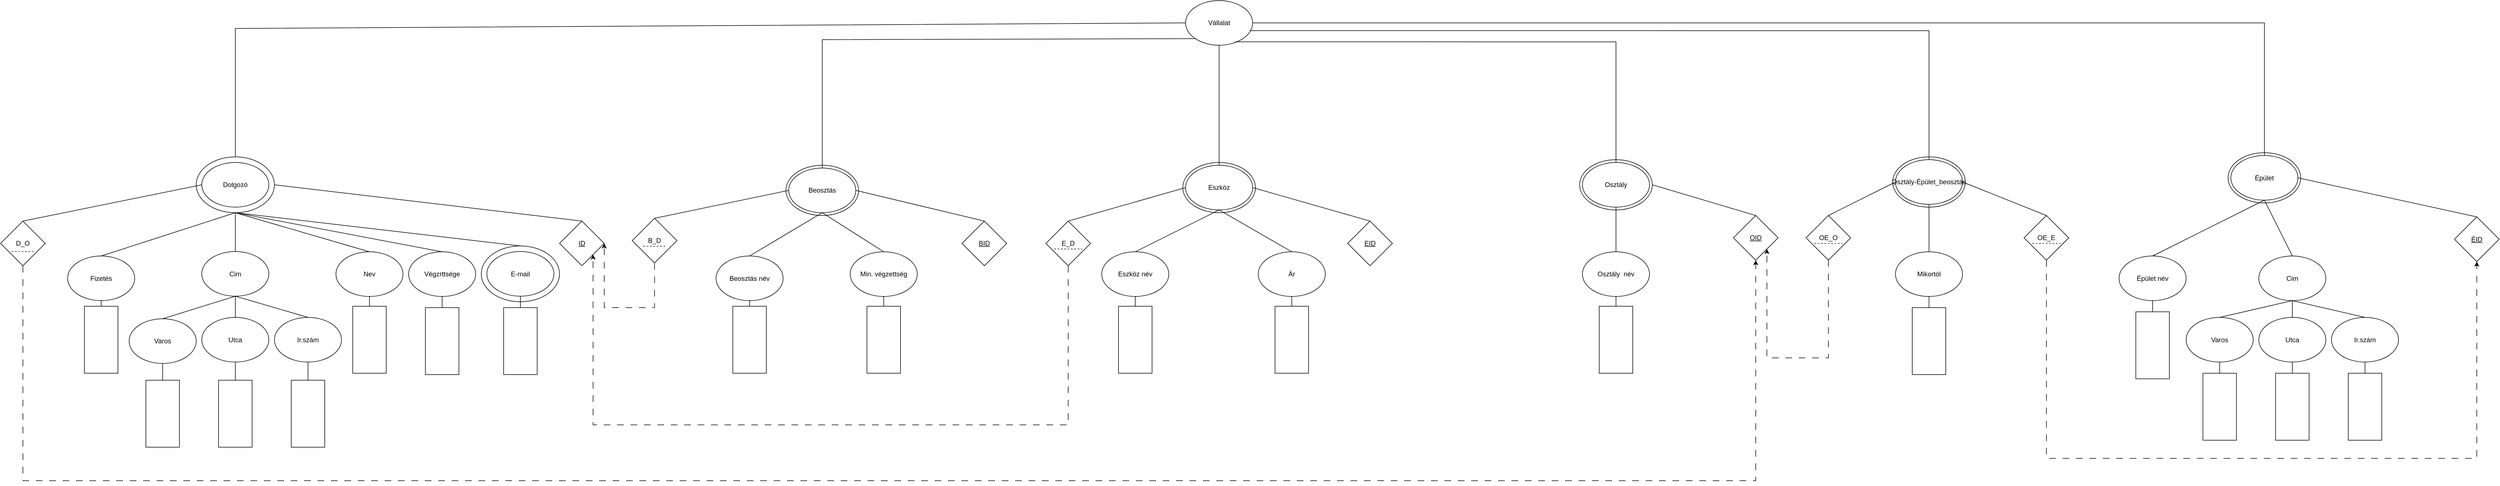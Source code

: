 <mxfile version="25.0.0">
  <diagram name="Page-1" id="rZMg1RqY-el2kPEWTZ1Y">
    <mxGraphModel dx="1434" dy="782" grid="1" gridSize="10" guides="1" tooltips="1" connect="1" arrows="1" fold="1" page="1" pageScale="1" pageWidth="5000" pageHeight="1000" math="0" shadow="0">
      <root>
        <mxCell id="0" />
        <mxCell id="1" parent="0" />
        <mxCell id="dyjdVbBT4GpgV-NxgJIO-139" value="" style="ellipse;whiteSpace=wrap;html=1;" parent="1" vertex="1">
          <mxGeometry x="4225" y="272.5" width="130" height="90" as="geometry" />
        </mxCell>
        <mxCell id="dyjdVbBT4GpgV-NxgJIO-138" value="" style="ellipse;whiteSpace=wrap;html=1;" parent="1" vertex="1">
          <mxGeometry x="3625" y="280" width="130" height="90" as="geometry" />
        </mxCell>
        <mxCell id="dyjdVbBT4GpgV-NxgJIO-107" value="" style="ellipse;whiteSpace=wrap;html=1;" parent="1" vertex="1">
          <mxGeometry x="3065" y="285" width="130" height="90" as="geometry" />
        </mxCell>
        <mxCell id="dyjdVbBT4GpgV-NxgJIO-106" value="" style="ellipse;whiteSpace=wrap;html=1;" parent="1" vertex="1">
          <mxGeometry x="2355" y="290" width="130" height="90" as="geometry" />
        </mxCell>
        <mxCell id="dyjdVbBT4GpgV-NxgJIO-105" value="" style="ellipse;whiteSpace=wrap;html=1;" parent="1" vertex="1">
          <mxGeometry x="1645" y="295" width="130" height="90" as="geometry" />
        </mxCell>
        <mxCell id="dyjdVbBT4GpgV-NxgJIO-14" value="" style="ellipse;whiteSpace=wrap;html=1;" parent="1" vertex="1">
          <mxGeometry x="590" y="280" width="140" height="100" as="geometry" />
        </mxCell>
        <mxCell id="dyjdVbBT4GpgV-NxgJIO-1" value="Dolgozó" style="ellipse;whiteSpace=wrap;html=1;" parent="1" vertex="1">
          <mxGeometry x="600" y="290" width="120" height="80" as="geometry" />
        </mxCell>
        <mxCell id="dyjdVbBT4GpgV-NxgJIO-2" value="Fizetés" style="ellipse;whiteSpace=wrap;html=1;" parent="1" vertex="1">
          <mxGeometry x="360" y="457.5" width="120" height="80" as="geometry" />
        </mxCell>
        <mxCell id="dyjdVbBT4GpgV-NxgJIO-3" value="Cim" style="ellipse;whiteSpace=wrap;html=1;" parent="1" vertex="1">
          <mxGeometry x="600" y="449.5" width="120" height="80" as="geometry" />
        </mxCell>
        <mxCell id="dyjdVbBT4GpgV-NxgJIO-4" value="Varos" style="ellipse;whiteSpace=wrap;html=1;" parent="1" vertex="1">
          <mxGeometry x="470" y="570" width="120" height="80" as="geometry" />
        </mxCell>
        <mxCell id="dyjdVbBT4GpgV-NxgJIO-5" value="Utca" style="ellipse;whiteSpace=wrap;html=1;" parent="1" vertex="1">
          <mxGeometry x="600" y="567.5" width="120" height="80" as="geometry" />
        </mxCell>
        <mxCell id="dyjdVbBT4GpgV-NxgJIO-6" value="Ir.szám" style="ellipse;whiteSpace=wrap;html=1;" parent="1" vertex="1">
          <mxGeometry x="730" y="567.5" width="120" height="80" as="geometry" />
        </mxCell>
        <mxCell id="dyjdVbBT4GpgV-NxgJIO-7" value="Nev" style="ellipse;whiteSpace=wrap;html=1;" parent="1" vertex="1">
          <mxGeometry x="840" y="450" width="120" height="80" as="geometry" />
        </mxCell>
        <mxCell id="dyjdVbBT4GpgV-NxgJIO-8" value="&lt;u&gt;ID&lt;/u&gt;" style="rhombus;whiteSpace=wrap;html=1;" parent="1" vertex="1">
          <mxGeometry x="1240" y="395" width="80" height="80" as="geometry" />
        </mxCell>
        <mxCell id="dyjdVbBT4GpgV-NxgJIO-9" value="Vállalat" style="ellipse;whiteSpace=wrap;html=1;" parent="1" vertex="1">
          <mxGeometry x="2360" width="120" height="80" as="geometry" />
        </mxCell>
        <mxCell id="dyjdVbBT4GpgV-NxgJIO-10" value="" style="endArrow=none;html=1;rounded=0;entryX=0;entryY=0.5;entryDx=0;entryDy=0;exitX=0.5;exitY=0;exitDx=0;exitDy=0;" parent="1" source="dyjdVbBT4GpgV-NxgJIO-14" target="dyjdVbBT4GpgV-NxgJIO-9" edge="1">
          <mxGeometry width="50" height="50" relative="1" as="geometry">
            <mxPoint x="870" y="370" as="sourcePoint" />
            <mxPoint x="920" y="320" as="targetPoint" />
            <Array as="points">
              <mxPoint x="660" y="50" />
            </Array>
          </mxGeometry>
        </mxCell>
        <mxCell id="dyjdVbBT4GpgV-NxgJIO-11" value="" style="endArrow=none;html=1;rounded=0;exitX=0.5;exitY=0;exitDx=0;exitDy=0;entryX=1;entryY=0.5;entryDx=0;entryDy=0;" parent="1" source="dyjdVbBT4GpgV-NxgJIO-8" target="dyjdVbBT4GpgV-NxgJIO-14" edge="1">
          <mxGeometry width="50" height="50" relative="1" as="geometry">
            <mxPoint x="880" y="370" as="sourcePoint" />
            <mxPoint x="660" y="380" as="targetPoint" />
          </mxGeometry>
        </mxCell>
        <mxCell id="dyjdVbBT4GpgV-NxgJIO-12" value="" style="endArrow=none;html=1;rounded=0;exitX=0.5;exitY=0;exitDx=0;exitDy=0;entryX=0.5;entryY=1;entryDx=0;entryDy=0;" parent="1" source="dyjdVbBT4GpgV-NxgJIO-7" target="dyjdVbBT4GpgV-NxgJIO-14" edge="1">
          <mxGeometry width="50" height="50" relative="1" as="geometry">
            <mxPoint x="880" y="370" as="sourcePoint" />
            <mxPoint x="670" y="390" as="targetPoint" />
          </mxGeometry>
        </mxCell>
        <mxCell id="dyjdVbBT4GpgV-NxgJIO-15" value="" style="endArrow=none;html=1;rounded=0;exitX=0.5;exitY=0;exitDx=0;exitDy=0;entryX=0.5;entryY=1;entryDx=0;entryDy=0;" parent="1" source="dyjdVbBT4GpgV-NxgJIO-3" target="dyjdVbBT4GpgV-NxgJIO-14" edge="1">
          <mxGeometry width="50" height="50" relative="1" as="geometry">
            <mxPoint x="880" y="370" as="sourcePoint" />
            <mxPoint x="930" y="320" as="targetPoint" />
          </mxGeometry>
        </mxCell>
        <mxCell id="dyjdVbBT4GpgV-NxgJIO-16" value="" style="endArrow=none;html=1;rounded=0;exitX=0.5;exitY=0;exitDx=0;exitDy=0;" parent="1" source="dyjdVbBT4GpgV-NxgJIO-2" edge="1">
          <mxGeometry width="50" height="50" relative="1" as="geometry">
            <mxPoint x="880" y="370" as="sourcePoint" />
            <mxPoint x="660" y="380" as="targetPoint" />
          </mxGeometry>
        </mxCell>
        <mxCell id="dyjdVbBT4GpgV-NxgJIO-17" value="" style="endArrow=none;html=1;rounded=0;exitX=0.5;exitY=0;exitDx=0;exitDy=0;entryX=0.5;entryY=1;entryDx=0;entryDy=0;" parent="1" source="dyjdVbBT4GpgV-NxgJIO-5" target="dyjdVbBT4GpgV-NxgJIO-3" edge="1">
          <mxGeometry width="50" height="50" relative="1" as="geometry">
            <mxPoint x="880" y="370" as="sourcePoint" />
            <mxPoint x="930" y="320" as="targetPoint" />
          </mxGeometry>
        </mxCell>
        <mxCell id="dyjdVbBT4GpgV-NxgJIO-18" value="" style="endArrow=none;html=1;rounded=0;exitX=0.5;exitY=0;exitDx=0;exitDy=0;entryX=0.5;entryY=1;entryDx=0;entryDy=0;" parent="1" source="dyjdVbBT4GpgV-NxgJIO-6" target="dyjdVbBT4GpgV-NxgJIO-3" edge="1">
          <mxGeometry width="50" height="50" relative="1" as="geometry">
            <mxPoint x="880" y="370" as="sourcePoint" />
            <mxPoint x="660" y="550" as="targetPoint" />
          </mxGeometry>
        </mxCell>
        <mxCell id="dyjdVbBT4GpgV-NxgJIO-19" value="" style="endArrow=none;html=1;rounded=0;exitX=0.5;exitY=0;exitDx=0;exitDy=0;entryX=0.5;entryY=1;entryDx=0;entryDy=0;" parent="1" source="dyjdVbBT4GpgV-NxgJIO-4" target="dyjdVbBT4GpgV-NxgJIO-3" edge="1">
          <mxGeometry width="50" height="50" relative="1" as="geometry">
            <mxPoint x="880" y="370" as="sourcePoint" />
            <mxPoint x="930" y="320" as="targetPoint" />
          </mxGeometry>
        </mxCell>
        <mxCell id="dyjdVbBT4GpgV-NxgJIO-26" value="" style="rounded=0;whiteSpace=wrap;html=1;rotation=90;" parent="1" vertex="1">
          <mxGeometry x="840" y="577.5" width="120" height="60" as="geometry" />
        </mxCell>
        <mxCell id="dyjdVbBT4GpgV-NxgJIO-27" value="" style="rounded=0;whiteSpace=wrap;html=1;rotation=90;" parent="1" vertex="1">
          <mxGeometry x="360" y="577.5" width="120" height="60" as="geometry" />
        </mxCell>
        <mxCell id="dyjdVbBT4GpgV-NxgJIO-28" value="" style="rounded=0;whiteSpace=wrap;html=1;rotation=90;" parent="1" vertex="1">
          <mxGeometry x="470" y="710" width="120" height="60" as="geometry" />
        </mxCell>
        <mxCell id="dyjdVbBT4GpgV-NxgJIO-29" value="" style="rounded=0;whiteSpace=wrap;html=1;rotation=90;" parent="1" vertex="1">
          <mxGeometry x="600" y="710" width="120" height="60" as="geometry" />
        </mxCell>
        <mxCell id="dyjdVbBT4GpgV-NxgJIO-30" value="" style="rounded=0;whiteSpace=wrap;html=1;rotation=90;" parent="1" vertex="1">
          <mxGeometry x="730" y="710" width="120" height="60" as="geometry" />
        </mxCell>
        <mxCell id="dyjdVbBT4GpgV-NxgJIO-31" value="" style="endArrow=none;html=1;rounded=0;exitX=0;exitY=0.5;exitDx=0;exitDy=0;entryX=0.5;entryY=1;entryDx=0;entryDy=0;" parent="1" source="dyjdVbBT4GpgV-NxgJIO-26" target="dyjdVbBT4GpgV-NxgJIO-7" edge="1">
          <mxGeometry width="50" height="50" relative="1" as="geometry">
            <mxPoint x="880" y="650" as="sourcePoint" />
            <mxPoint x="930" y="600" as="targetPoint" />
          </mxGeometry>
        </mxCell>
        <mxCell id="dyjdVbBT4GpgV-NxgJIO-32" value="" style="endArrow=none;html=1;rounded=0;exitX=0;exitY=0.5;exitDx=0;exitDy=0;entryX=0.5;entryY=1;entryDx=0;entryDy=0;" parent="1" source="dyjdVbBT4GpgV-NxgJIO-30" target="dyjdVbBT4GpgV-NxgJIO-6" edge="1">
          <mxGeometry width="50" height="50" relative="1" as="geometry">
            <mxPoint x="880" y="650" as="sourcePoint" />
            <mxPoint x="930" y="600" as="targetPoint" />
          </mxGeometry>
        </mxCell>
        <mxCell id="dyjdVbBT4GpgV-NxgJIO-33" value="" style="endArrow=none;html=1;rounded=0;exitX=0;exitY=0.5;exitDx=0;exitDy=0;entryX=0.5;entryY=1;entryDx=0;entryDy=0;" parent="1" source="dyjdVbBT4GpgV-NxgJIO-29" target="dyjdVbBT4GpgV-NxgJIO-5" edge="1">
          <mxGeometry width="50" height="50" relative="1" as="geometry">
            <mxPoint x="880" y="650" as="sourcePoint" />
            <mxPoint x="930" y="600" as="targetPoint" />
          </mxGeometry>
        </mxCell>
        <mxCell id="dyjdVbBT4GpgV-NxgJIO-34" value="" style="endArrow=none;html=1;rounded=0;exitX=0;exitY=0.5;exitDx=0;exitDy=0;entryX=0.5;entryY=1;entryDx=0;entryDy=0;" parent="1" source="dyjdVbBT4GpgV-NxgJIO-28" target="dyjdVbBT4GpgV-NxgJIO-4" edge="1">
          <mxGeometry width="50" height="50" relative="1" as="geometry">
            <mxPoint x="880" y="650" as="sourcePoint" />
            <mxPoint x="930" y="600" as="targetPoint" />
          </mxGeometry>
        </mxCell>
        <mxCell id="dyjdVbBT4GpgV-NxgJIO-35" value="" style="endArrow=none;html=1;rounded=0;exitX=0;exitY=0.5;exitDx=0;exitDy=0;entryX=0.5;entryY=1;entryDx=0;entryDy=0;" parent="1" source="dyjdVbBT4GpgV-NxgJIO-27" target="dyjdVbBT4GpgV-NxgJIO-2" edge="1">
          <mxGeometry width="50" height="50" relative="1" as="geometry">
            <mxPoint x="880" y="650" as="sourcePoint" />
            <mxPoint x="930" y="600" as="targetPoint" />
          </mxGeometry>
        </mxCell>
        <mxCell id="dyjdVbBT4GpgV-NxgJIO-36" value="Beosztás" style="ellipse;whiteSpace=wrap;html=1;" parent="1" vertex="1">
          <mxGeometry x="1650" y="300" width="120" height="80" as="geometry" />
        </mxCell>
        <mxCell id="dyjdVbBT4GpgV-NxgJIO-37" value="&lt;u&gt;BID&lt;/u&gt;" style="rhombus;whiteSpace=wrap;html=1;" parent="1" vertex="1">
          <mxGeometry x="1960" y="395" width="80" height="80" as="geometry" />
        </mxCell>
        <mxCell id="dyjdVbBT4GpgV-NxgJIO-38" value="Beosztás név" style="ellipse;whiteSpace=wrap;html=1;" parent="1" vertex="1">
          <mxGeometry x="1520" y="457.5" width="120" height="80" as="geometry" />
        </mxCell>
        <mxCell id="dyjdVbBT4GpgV-NxgJIO-39" value="Min. végzettség" style="ellipse;whiteSpace=wrap;html=1;" parent="1" vertex="1">
          <mxGeometry x="1760" y="450" width="120" height="80" as="geometry" />
        </mxCell>
        <mxCell id="dyjdVbBT4GpgV-NxgJIO-41" value="" style="endArrow=none;html=1;rounded=0;entryX=0.5;entryY=1;entryDx=0;entryDy=0;exitX=0.5;exitY=0;exitDx=0;exitDy=0;" parent="1" source="dyjdVbBT4GpgV-NxgJIO-39" target="dyjdVbBT4GpgV-NxgJIO-36" edge="1">
          <mxGeometry width="50" height="50" relative="1" as="geometry">
            <mxPoint x="1740" y="520" as="sourcePoint" />
            <mxPoint x="1790" y="470" as="targetPoint" />
          </mxGeometry>
        </mxCell>
        <mxCell id="dyjdVbBT4GpgV-NxgJIO-45" value="" style="endArrow=none;html=1;rounded=0;exitX=0.5;exitY=0;exitDx=0;exitDy=0;entryX=0.5;entryY=1;entryDx=0;entryDy=0;" parent="1" source="dyjdVbBT4GpgV-NxgJIO-38" target="dyjdVbBT4GpgV-NxgJIO-36" edge="1">
          <mxGeometry width="50" height="50" relative="1" as="geometry">
            <mxPoint x="1740" y="520" as="sourcePoint" />
            <mxPoint x="1790" y="470" as="targetPoint" />
          </mxGeometry>
        </mxCell>
        <mxCell id="dyjdVbBT4GpgV-NxgJIO-46" value="" style="rounded=0;whiteSpace=wrap;html=1;rotation=90;" parent="1" vertex="1">
          <mxGeometry x="1520" y="577.5" width="120" height="60" as="geometry" />
        </mxCell>
        <mxCell id="dyjdVbBT4GpgV-NxgJIO-47" value="" style="rounded=0;whiteSpace=wrap;html=1;rotation=90;" parent="1" vertex="1">
          <mxGeometry x="1760" y="577.5" width="120" height="60" as="geometry" />
        </mxCell>
        <mxCell id="dyjdVbBT4GpgV-NxgJIO-49" value="" style="endArrow=none;html=1;rounded=0;exitX=0;exitY=0.5;exitDx=0;exitDy=0;entryX=0.5;entryY=1;entryDx=0;entryDy=0;" parent="1" source="dyjdVbBT4GpgV-NxgJIO-47" target="dyjdVbBT4GpgV-NxgJIO-39" edge="1">
          <mxGeometry width="50" height="50" relative="1" as="geometry">
            <mxPoint x="1840" y="520" as="sourcePoint" />
            <mxPoint x="1890" y="470" as="targetPoint" />
          </mxGeometry>
        </mxCell>
        <mxCell id="dyjdVbBT4GpgV-NxgJIO-50" value="" style="endArrow=none;html=1;rounded=0;exitX=0;exitY=0.5;exitDx=0;exitDy=0;entryX=0.5;entryY=1;entryDx=0;entryDy=0;" parent="1" source="dyjdVbBT4GpgV-NxgJIO-46" target="dyjdVbBT4GpgV-NxgJIO-38" edge="1">
          <mxGeometry width="50" height="50" relative="1" as="geometry">
            <mxPoint x="1780" y="520" as="sourcePoint" />
            <mxPoint x="1830" y="470" as="targetPoint" />
          </mxGeometry>
        </mxCell>
        <mxCell id="dyjdVbBT4GpgV-NxgJIO-53" value="" style="endArrow=none;html=1;rounded=0;entryX=0;entryY=1;entryDx=0;entryDy=0;exitX=0.5;exitY=0;exitDx=0;exitDy=0;" parent="1" source="dyjdVbBT4GpgV-NxgJIO-36" target="dyjdVbBT4GpgV-NxgJIO-9" edge="1">
          <mxGeometry width="50" height="50" relative="1" as="geometry">
            <mxPoint x="1160" y="340" as="sourcePoint" />
            <mxPoint x="1210" y="290" as="targetPoint" />
            <Array as="points">
              <mxPoint x="1710" y="70" />
            </Array>
          </mxGeometry>
        </mxCell>
        <mxCell id="dyjdVbBT4GpgV-NxgJIO-54" value="Eszköz" style="ellipse;whiteSpace=wrap;html=1;" parent="1" vertex="1">
          <mxGeometry x="2360" y="295" width="120" height="80" as="geometry" />
        </mxCell>
        <mxCell id="dyjdVbBT4GpgV-NxgJIO-55" value="&lt;u&gt;EID&lt;/u&gt;" style="rhombus;whiteSpace=wrap;html=1;" parent="1" vertex="1">
          <mxGeometry x="2650" y="395" width="80" height="80" as="geometry" />
        </mxCell>
        <mxCell id="dyjdVbBT4GpgV-NxgJIO-56" value="Eszköz név" style="ellipse;whiteSpace=wrap;html=1;" parent="1" vertex="1">
          <mxGeometry x="2210" y="450" width="120" height="80" as="geometry" />
        </mxCell>
        <mxCell id="dyjdVbBT4GpgV-NxgJIO-57" value="Ár" style="ellipse;whiteSpace=wrap;html=1;" parent="1" vertex="1">
          <mxGeometry x="2490" y="450" width="120" height="80" as="geometry" />
        </mxCell>
        <mxCell id="dyjdVbBT4GpgV-NxgJIO-60" value="" style="endArrow=none;html=1;rounded=0;entryX=0.5;entryY=1;entryDx=0;entryDy=0;exitX=0.5;exitY=0;exitDx=0;exitDy=0;" parent="1" source="dyjdVbBT4GpgV-NxgJIO-57" target="dyjdVbBT4GpgV-NxgJIO-54" edge="1">
          <mxGeometry width="50" height="50" relative="1" as="geometry">
            <mxPoint x="2450" y="515" as="sourcePoint" />
            <mxPoint x="2500" y="465" as="targetPoint" />
          </mxGeometry>
        </mxCell>
        <mxCell id="dyjdVbBT4GpgV-NxgJIO-61" value="" style="endArrow=none;html=1;rounded=0;exitX=0.5;exitY=0;exitDx=0;exitDy=0;entryX=1;entryY=0.5;entryDx=0;entryDy=0;" parent="1" source="dyjdVbBT4GpgV-NxgJIO-55" target="dyjdVbBT4GpgV-NxgJIO-54" edge="1">
          <mxGeometry width="50" height="50" relative="1" as="geometry">
            <mxPoint x="2450" y="515" as="sourcePoint" />
            <mxPoint x="2500" y="465" as="targetPoint" />
          </mxGeometry>
        </mxCell>
        <mxCell id="dyjdVbBT4GpgV-NxgJIO-63" value="" style="endArrow=none;html=1;rounded=0;exitX=0.5;exitY=0;exitDx=0;exitDy=0;entryX=0.5;entryY=1;entryDx=0;entryDy=0;" parent="1" source="dyjdVbBT4GpgV-NxgJIO-56" target="dyjdVbBT4GpgV-NxgJIO-54" edge="1">
          <mxGeometry width="50" height="50" relative="1" as="geometry">
            <mxPoint x="2450" y="515" as="sourcePoint" />
            <mxPoint x="2500" y="465" as="targetPoint" />
          </mxGeometry>
        </mxCell>
        <mxCell id="dyjdVbBT4GpgV-NxgJIO-64" value="" style="rounded=0;whiteSpace=wrap;html=1;rotation=90;" parent="1" vertex="1">
          <mxGeometry x="2210" y="577.5" width="120" height="60" as="geometry" />
        </mxCell>
        <mxCell id="dyjdVbBT4GpgV-NxgJIO-65" value="" style="rounded=0;whiteSpace=wrap;html=1;rotation=90;" parent="1" vertex="1">
          <mxGeometry x="2490" y="577.5" width="120" height="60" as="geometry" />
        </mxCell>
        <mxCell id="dyjdVbBT4GpgV-NxgJIO-67" value="" style="endArrow=none;html=1;rounded=0;exitX=0;exitY=0.5;exitDx=0;exitDy=0;entryX=0.5;entryY=1;entryDx=0;entryDy=0;" parent="1" source="dyjdVbBT4GpgV-NxgJIO-65" target="dyjdVbBT4GpgV-NxgJIO-57" edge="1">
          <mxGeometry width="50" height="50" relative="1" as="geometry">
            <mxPoint x="2570" y="515" as="sourcePoint" />
            <mxPoint x="2620" y="465" as="targetPoint" />
          </mxGeometry>
        </mxCell>
        <mxCell id="dyjdVbBT4GpgV-NxgJIO-68" value="" style="endArrow=none;html=1;rounded=0;exitX=0;exitY=0.5;exitDx=0;exitDy=0;entryX=0.5;entryY=1;entryDx=0;entryDy=0;" parent="1" source="dyjdVbBT4GpgV-NxgJIO-64" target="dyjdVbBT4GpgV-NxgJIO-56" edge="1">
          <mxGeometry width="50" height="50" relative="1" as="geometry">
            <mxPoint x="2470" y="515" as="sourcePoint" />
            <mxPoint x="2520" y="465" as="targetPoint" />
          </mxGeometry>
        </mxCell>
        <mxCell id="dyjdVbBT4GpgV-NxgJIO-70" value="" style="endArrow=none;html=1;rounded=0;entryX=1;entryY=0.5;entryDx=0;entryDy=0;exitX=0.5;exitY=0;exitDx=0;exitDy=0;" parent="1" source="dyjdVbBT4GpgV-NxgJIO-37" target="dyjdVbBT4GpgV-NxgJIO-36" edge="1">
          <mxGeometry width="50" height="50" relative="1" as="geometry">
            <mxPoint x="1700" y="520" as="sourcePoint" />
            <mxPoint x="1750" y="470" as="targetPoint" />
          </mxGeometry>
        </mxCell>
        <mxCell id="dyjdVbBT4GpgV-NxgJIO-71" value="" style="endArrow=none;html=1;rounded=0;exitX=0.5;exitY=0;exitDx=0;exitDy=0;entryX=0.5;entryY=1;entryDx=0;entryDy=0;" parent="1" source="dyjdVbBT4GpgV-NxgJIO-54" target="dyjdVbBT4GpgV-NxgJIO-9" edge="1">
          <mxGeometry width="50" height="50" relative="1" as="geometry">
            <mxPoint x="1990" y="370" as="sourcePoint" />
            <mxPoint x="1620" y="110" as="targetPoint" />
          </mxGeometry>
        </mxCell>
        <mxCell id="dyjdVbBT4GpgV-NxgJIO-72" value="Osztály" style="ellipse;whiteSpace=wrap;html=1;" parent="1" vertex="1">
          <mxGeometry x="3070" y="290" width="120" height="80" as="geometry" />
        </mxCell>
        <mxCell id="dyjdVbBT4GpgV-NxgJIO-73" value="Osztály&amp;nbsp; név" style="ellipse;whiteSpace=wrap;html=1;" parent="1" vertex="1">
          <mxGeometry x="3070" y="450" width="120" height="80" as="geometry" />
        </mxCell>
        <mxCell id="dyjdVbBT4GpgV-NxgJIO-79" value="" style="endArrow=none;html=1;rounded=0;exitX=0.5;exitY=0;exitDx=0;exitDy=0;entryX=0.5;entryY=1;entryDx=0;entryDy=0;" parent="1" source="dyjdVbBT4GpgV-NxgJIO-73" target="dyjdVbBT4GpgV-NxgJIO-72" edge="1">
          <mxGeometry width="50" height="50" relative="1" as="geometry">
            <mxPoint x="3040" y="550" as="sourcePoint" />
            <mxPoint x="3090" y="500" as="targetPoint" />
          </mxGeometry>
        </mxCell>
        <mxCell id="dyjdVbBT4GpgV-NxgJIO-85" value="&lt;u&gt;OID&lt;/u&gt;" style="rhombus;whiteSpace=wrap;html=1;" parent="1" vertex="1">
          <mxGeometry x="3340" y="385" width="80" height="80" as="geometry" />
        </mxCell>
        <mxCell id="dyjdVbBT4GpgV-NxgJIO-86" value="" style="endArrow=none;html=1;rounded=0;exitX=1;exitY=0.5;exitDx=0;exitDy=0;entryX=0.5;entryY=0;entryDx=0;entryDy=0;" parent="1" source="dyjdVbBT4GpgV-NxgJIO-107" target="dyjdVbBT4GpgV-NxgJIO-85" edge="1">
          <mxGeometry width="50" height="50" relative="1" as="geometry">
            <mxPoint x="3260" y="320" as="sourcePoint" />
            <mxPoint x="3310" y="270" as="targetPoint" />
          </mxGeometry>
        </mxCell>
        <mxCell id="dyjdVbBT4GpgV-NxgJIO-87" value="" style="rounded=0;whiteSpace=wrap;html=1;rotation=90;" parent="1" vertex="1">
          <mxGeometry x="3070" y="577.5" width="120" height="60" as="geometry" />
        </mxCell>
        <mxCell id="dyjdVbBT4GpgV-NxgJIO-92" value="" style="endArrow=none;html=1;rounded=0;exitX=0;exitY=0.5;exitDx=0;exitDy=0;entryX=0.5;entryY=1;entryDx=0;entryDy=0;" parent="1" source="dyjdVbBT4GpgV-NxgJIO-87" target="dyjdVbBT4GpgV-NxgJIO-73" edge="1">
          <mxGeometry width="50" height="50" relative="1" as="geometry">
            <mxPoint x="3375" y="620" as="sourcePoint" />
            <mxPoint x="3425" y="570" as="targetPoint" />
          </mxGeometry>
        </mxCell>
        <mxCell id="dyjdVbBT4GpgV-NxgJIO-95" value="" style="endArrow=none;html=1;rounded=0;exitX=0.5;exitY=0;exitDx=0;exitDy=0;entryX=0.739;entryY=0.923;entryDx=0;entryDy=0;entryPerimeter=0;" parent="1" source="dyjdVbBT4GpgV-NxgJIO-72" target="dyjdVbBT4GpgV-NxgJIO-9" edge="1">
          <mxGeometry width="50" height="50" relative="1" as="geometry">
            <mxPoint x="2040" y="380" as="sourcePoint" />
            <mxPoint x="2090" y="330" as="targetPoint" />
            <Array as="points">
              <mxPoint x="3130" y="74" />
            </Array>
          </mxGeometry>
        </mxCell>
        <mxCell id="dyjdVbBT4GpgV-NxgJIO-96" value="Osztály-Épület_beosztás" style="ellipse;whiteSpace=wrap;html=1;" parent="1" vertex="1">
          <mxGeometry x="3630" y="285" width="120" height="80" as="geometry" />
        </mxCell>
        <mxCell id="dyjdVbBT4GpgV-NxgJIO-97" value="Mikortól" style="ellipse;whiteSpace=wrap;html=1;" parent="1" vertex="1">
          <mxGeometry x="3630" y="450" width="120" height="80" as="geometry" />
        </mxCell>
        <mxCell id="dyjdVbBT4GpgV-NxgJIO-99" value="" style="endArrow=none;html=1;rounded=0;exitX=0.5;exitY=0;exitDx=0;exitDy=0;entryX=0.5;entryY=1;entryDx=0;entryDy=0;" parent="1" source="dyjdVbBT4GpgV-NxgJIO-97" target="dyjdVbBT4GpgV-NxgJIO-96" edge="1">
          <mxGeometry width="50" height="50" relative="1" as="geometry">
            <mxPoint x="3320" y="375" as="sourcePoint" />
            <mxPoint x="3370" y="325" as="targetPoint" />
          </mxGeometry>
        </mxCell>
        <mxCell id="dyjdVbBT4GpgV-NxgJIO-101" value="" style="rounded=0;whiteSpace=wrap;html=1;rotation=90;" parent="1" vertex="1">
          <mxGeometry x="3630" y="580" width="120" height="60" as="geometry" />
        </mxCell>
        <mxCell id="dyjdVbBT4GpgV-NxgJIO-103" value="" style="endArrow=none;html=1;rounded=0;exitX=0;exitY=0.5;exitDx=0;exitDy=0;entryX=0.5;entryY=1;entryDx=0;entryDy=0;" parent="1" source="dyjdVbBT4GpgV-NxgJIO-101" target="dyjdVbBT4GpgV-NxgJIO-97" edge="1">
          <mxGeometry width="50" height="50" relative="1" as="geometry">
            <mxPoint x="3670" y="360" as="sourcePoint" />
            <mxPoint x="3720" y="310" as="targetPoint" />
          </mxGeometry>
        </mxCell>
        <mxCell id="dyjdVbBT4GpgV-NxgJIO-108" value="" style="endArrow=none;html=1;rounded=0;exitX=0.5;exitY=0;exitDx=0;exitDy=0;entryX=0.959;entryY=0.673;entryDx=0;entryDy=0;entryPerimeter=0;" parent="1" source="dyjdVbBT4GpgV-NxgJIO-96" target="dyjdVbBT4GpgV-NxgJIO-9" edge="1">
          <mxGeometry width="50" height="50" relative="1" as="geometry">
            <mxPoint x="2900" y="90" as="sourcePoint" />
            <mxPoint x="2950" y="40" as="targetPoint" />
            <Array as="points">
              <mxPoint x="3690" y="54" />
            </Array>
          </mxGeometry>
        </mxCell>
        <mxCell id="dyjdVbBT4GpgV-NxgJIO-109" value="B_D" style="rhombus;whiteSpace=wrap;html=1;" parent="1" vertex="1">
          <mxGeometry x="1370" y="390" width="80" height="80" as="geometry" />
        </mxCell>
        <mxCell id="dyjdVbBT4GpgV-NxgJIO-110" value="" style="endArrow=none;html=1;rounded=0;exitX=0.5;exitY=0;exitDx=0;exitDy=0;entryX=0;entryY=0.5;entryDx=0;entryDy=0;" parent="1" source="dyjdVbBT4GpgV-NxgJIO-109" target="dyjdVbBT4GpgV-NxgJIO-36" edge="1">
          <mxGeometry width="50" height="50" relative="1" as="geometry">
            <mxPoint x="1460" y="410" as="sourcePoint" />
            <mxPoint x="1510" y="360" as="targetPoint" />
          </mxGeometry>
        </mxCell>
        <mxCell id="dyjdVbBT4GpgV-NxgJIO-119" value="E_D" style="rhombus;whiteSpace=wrap;html=1;" parent="1" vertex="1">
          <mxGeometry x="2110" y="395" width="80" height="80" as="geometry" />
        </mxCell>
        <mxCell id="dyjdVbBT4GpgV-NxgJIO-120" value="" style="endArrow=none;dashed=1;html=1;rounded=0;" parent="1" edge="1">
          <mxGeometry width="50" height="50" relative="1" as="geometry">
            <mxPoint x="2125" y="445" as="sourcePoint" />
            <mxPoint x="2175" y="445" as="targetPoint" />
          </mxGeometry>
        </mxCell>
        <mxCell id="dyjdVbBT4GpgV-NxgJIO-121" value="" style="endArrow=none;html=1;rounded=0;exitX=0.5;exitY=0;exitDx=0;exitDy=0;entryX=0;entryY=0.5;entryDx=0;entryDy=0;" parent="1" source="dyjdVbBT4GpgV-NxgJIO-119" target="dyjdVbBT4GpgV-NxgJIO-54" edge="1">
          <mxGeometry width="50" height="50" relative="1" as="geometry">
            <mxPoint x="2020" y="535" as="sourcePoint" />
            <mxPoint x="2070" y="485" as="targetPoint" />
          </mxGeometry>
        </mxCell>
        <mxCell id="dyjdVbBT4GpgV-NxgJIO-130" value="OE_O" style="rhombus;whiteSpace=wrap;html=1;" parent="1" vertex="1">
          <mxGeometry x="3470" y="385" width="80" height="80" as="geometry" />
        </mxCell>
        <mxCell id="dyjdVbBT4GpgV-NxgJIO-131" value="" style="endArrow=none;dashed=1;html=1;rounded=0;" parent="1" edge="1">
          <mxGeometry width="50" height="50" relative="1" as="geometry">
            <mxPoint x="3485" y="435" as="sourcePoint" />
            <mxPoint x="3535" y="435" as="targetPoint" />
          </mxGeometry>
        </mxCell>
        <mxCell id="dyjdVbBT4GpgV-NxgJIO-132" value="" style="endArrow=none;html=1;rounded=0;exitX=0.5;exitY=0;exitDx=0;exitDy=0;entryX=0;entryY=0.5;entryDx=0;entryDy=0;" parent="1" source="dyjdVbBT4GpgV-NxgJIO-130" target="dyjdVbBT4GpgV-NxgJIO-96" edge="1">
          <mxGeometry width="50" height="50" relative="1" as="geometry">
            <mxPoint x="3060" y="445" as="sourcePoint" />
            <mxPoint x="3110" y="395" as="targetPoint" />
          </mxGeometry>
        </mxCell>
        <mxCell id="dyjdVbBT4GpgV-NxgJIO-134" value="OE_E" style="rhombus;whiteSpace=wrap;html=1;" parent="1" vertex="1">
          <mxGeometry x="3860" y="385" width="80" height="80" as="geometry" />
        </mxCell>
        <mxCell id="dyjdVbBT4GpgV-NxgJIO-135" value="" style="endArrow=none;dashed=1;html=1;rounded=0;" parent="1" edge="1">
          <mxGeometry width="50" height="50" relative="1" as="geometry">
            <mxPoint x="3875" y="435" as="sourcePoint" />
            <mxPoint x="3925" y="435" as="targetPoint" />
          </mxGeometry>
        </mxCell>
        <mxCell id="dyjdVbBT4GpgV-NxgJIO-136" value="" style="endArrow=none;html=1;rounded=0;exitX=0.5;exitY=0;exitDx=0;exitDy=0;entryX=1;entryY=0.5;entryDx=0;entryDy=0;" parent="1" source="dyjdVbBT4GpgV-NxgJIO-134" target="dyjdVbBT4GpgV-NxgJIO-96" edge="1">
          <mxGeometry width="50" height="50" relative="1" as="geometry">
            <mxPoint x="4030" y="425" as="sourcePoint" />
            <mxPoint x="4080" y="375" as="targetPoint" />
          </mxGeometry>
        </mxCell>
        <mxCell id="dyjdVbBT4GpgV-NxgJIO-137" value="Épület" style="ellipse;whiteSpace=wrap;html=1;" parent="1" vertex="1">
          <mxGeometry x="4230" y="277.5" width="120" height="80" as="geometry" />
        </mxCell>
        <mxCell id="dyjdVbBT4GpgV-NxgJIO-140" value="Cim" style="ellipse;whiteSpace=wrap;html=1;" parent="1" vertex="1">
          <mxGeometry x="4280" y="457.5" width="120" height="80" as="geometry" />
        </mxCell>
        <mxCell id="dyjdVbBT4GpgV-NxgJIO-141" value="Varos" style="ellipse;whiteSpace=wrap;html=1;" parent="1" vertex="1">
          <mxGeometry x="4150" y="567.5" width="120" height="80" as="geometry" />
        </mxCell>
        <mxCell id="dyjdVbBT4GpgV-NxgJIO-142" value="Utca" style="ellipse;whiteSpace=wrap;html=1;" parent="1" vertex="1">
          <mxGeometry x="4280" y="567.5" width="120" height="80" as="geometry" />
        </mxCell>
        <mxCell id="dyjdVbBT4GpgV-NxgJIO-143" value="Ir.szám" style="ellipse;whiteSpace=wrap;html=1;" parent="1" vertex="1">
          <mxGeometry x="4410" y="567.5" width="120" height="80" as="geometry" />
        </mxCell>
        <mxCell id="dyjdVbBT4GpgV-NxgJIO-144" value="" style="endArrow=none;html=1;rounded=0;exitX=0.5;exitY=0;exitDx=0;exitDy=0;entryX=0.5;entryY=1;entryDx=0;entryDy=0;" parent="1" source="dyjdVbBT4GpgV-NxgJIO-142" target="dyjdVbBT4GpgV-NxgJIO-140" edge="1">
          <mxGeometry width="50" height="50" relative="1" as="geometry">
            <mxPoint x="4560" y="357.5" as="sourcePoint" />
            <mxPoint x="4610" y="307.5" as="targetPoint" />
          </mxGeometry>
        </mxCell>
        <mxCell id="dyjdVbBT4GpgV-NxgJIO-145" value="" style="endArrow=none;html=1;rounded=0;exitX=0.5;exitY=0;exitDx=0;exitDy=0;" parent="1" source="dyjdVbBT4GpgV-NxgJIO-143" edge="1">
          <mxGeometry width="50" height="50" relative="1" as="geometry">
            <mxPoint x="4560" y="357.5" as="sourcePoint" />
            <mxPoint x="4340" y="537.5" as="targetPoint" />
          </mxGeometry>
        </mxCell>
        <mxCell id="dyjdVbBT4GpgV-NxgJIO-146" value="" style="endArrow=none;html=1;rounded=0;exitX=0.5;exitY=0;exitDx=0;exitDy=0;entryX=0.5;entryY=1;entryDx=0;entryDy=0;" parent="1" source="dyjdVbBT4GpgV-NxgJIO-141" target="dyjdVbBT4GpgV-NxgJIO-140" edge="1">
          <mxGeometry width="50" height="50" relative="1" as="geometry">
            <mxPoint x="4560" y="357.5" as="sourcePoint" />
            <mxPoint x="4610" y="307.5" as="targetPoint" />
          </mxGeometry>
        </mxCell>
        <mxCell id="dyjdVbBT4GpgV-NxgJIO-147" value="" style="rounded=0;whiteSpace=wrap;html=1;rotation=90;" parent="1" vertex="1">
          <mxGeometry x="4150" y="697.5" width="120" height="60" as="geometry" />
        </mxCell>
        <mxCell id="dyjdVbBT4GpgV-NxgJIO-148" value="" style="rounded=0;whiteSpace=wrap;html=1;rotation=90;" parent="1" vertex="1">
          <mxGeometry x="4280" y="697.5" width="120" height="60" as="geometry" />
        </mxCell>
        <mxCell id="dyjdVbBT4GpgV-NxgJIO-149" value="" style="rounded=0;whiteSpace=wrap;html=1;rotation=90;" parent="1" vertex="1">
          <mxGeometry x="4410" y="697.5" width="120" height="60" as="geometry" />
        </mxCell>
        <mxCell id="dyjdVbBT4GpgV-NxgJIO-150" value="" style="endArrow=none;html=1;rounded=0;exitX=0;exitY=0.5;exitDx=0;exitDy=0;entryX=0.5;entryY=1;entryDx=0;entryDy=0;" parent="1" source="dyjdVbBT4GpgV-NxgJIO-149" target="dyjdVbBT4GpgV-NxgJIO-143" edge="1">
          <mxGeometry width="50" height="50" relative="1" as="geometry">
            <mxPoint x="4560" y="637.5" as="sourcePoint" />
            <mxPoint x="4610" y="587.5" as="targetPoint" />
          </mxGeometry>
        </mxCell>
        <mxCell id="dyjdVbBT4GpgV-NxgJIO-151" value="" style="endArrow=none;html=1;rounded=0;exitX=0;exitY=0.5;exitDx=0;exitDy=0;entryX=0.5;entryY=1;entryDx=0;entryDy=0;" parent="1" source="dyjdVbBT4GpgV-NxgJIO-148" target="dyjdVbBT4GpgV-NxgJIO-142" edge="1">
          <mxGeometry width="50" height="50" relative="1" as="geometry">
            <mxPoint x="4560" y="637.5" as="sourcePoint" />
            <mxPoint x="4610" y="587.5" as="targetPoint" />
          </mxGeometry>
        </mxCell>
        <mxCell id="dyjdVbBT4GpgV-NxgJIO-152" value="" style="endArrow=none;html=1;rounded=0;exitX=0;exitY=0.5;exitDx=0;exitDy=0;entryX=0.5;entryY=1;entryDx=0;entryDy=0;" parent="1" source="dyjdVbBT4GpgV-NxgJIO-147" target="dyjdVbBT4GpgV-NxgJIO-141" edge="1">
          <mxGeometry width="50" height="50" relative="1" as="geometry">
            <mxPoint x="4560" y="637.5" as="sourcePoint" />
            <mxPoint x="4610" y="587.5" as="targetPoint" />
          </mxGeometry>
        </mxCell>
        <mxCell id="dyjdVbBT4GpgV-NxgJIO-153" value="Épület név" style="ellipse;whiteSpace=wrap;html=1;" parent="1" vertex="1">
          <mxGeometry x="4030" y="457.5" width="120" height="80" as="geometry" />
        </mxCell>
        <mxCell id="dyjdVbBT4GpgV-NxgJIO-155" value="" style="endArrow=none;html=1;rounded=0;exitX=0.5;exitY=0;exitDx=0;exitDy=0;entryX=0.5;entryY=1;entryDx=0;entryDy=0;" parent="1" source="dyjdVbBT4GpgV-NxgJIO-153" target="dyjdVbBT4GpgV-NxgJIO-137" edge="1">
          <mxGeometry width="50" height="50" relative="1" as="geometry">
            <mxPoint x="4360" y="547.5" as="sourcePoint" />
            <mxPoint x="4410" y="497.5" as="targetPoint" />
          </mxGeometry>
        </mxCell>
        <mxCell id="dyjdVbBT4GpgV-NxgJIO-156" value="" style="endArrow=none;html=1;rounded=0;exitX=0.5;exitY=0;exitDx=0;exitDy=0;entryX=0.5;entryY=1;entryDx=0;entryDy=0;" parent="1" source="dyjdVbBT4GpgV-NxgJIO-140" target="dyjdVbBT4GpgV-NxgJIO-137" edge="1">
          <mxGeometry width="50" height="50" relative="1" as="geometry">
            <mxPoint x="4360" y="547.5" as="sourcePoint" />
            <mxPoint x="4410" y="497.5" as="targetPoint" />
          </mxGeometry>
        </mxCell>
        <mxCell id="dyjdVbBT4GpgV-NxgJIO-158" value="" style="rounded=0;whiteSpace=wrap;html=1;rotation=90;" parent="1" vertex="1">
          <mxGeometry x="4030" y="587.5" width="120" height="60" as="geometry" />
        </mxCell>
        <mxCell id="dyjdVbBT4GpgV-NxgJIO-160" value="" style="endArrow=none;html=1;rounded=0;exitX=0;exitY=0.5;exitDx=0;exitDy=0;entryX=0.5;entryY=1;entryDx=0;entryDy=0;" parent="1" source="dyjdVbBT4GpgV-NxgJIO-158" target="dyjdVbBT4GpgV-NxgJIO-153" edge="1">
          <mxGeometry width="50" height="50" relative="1" as="geometry">
            <mxPoint x="4360" y="547.5" as="sourcePoint" />
            <mxPoint x="4410" y="497.5" as="targetPoint" />
          </mxGeometry>
        </mxCell>
        <mxCell id="dyjdVbBT4GpgV-NxgJIO-163" value="" style="endArrow=none;html=1;rounded=0;entryX=0.5;entryY=0;entryDx=0;entryDy=0;exitX=1;exitY=0.5;exitDx=0;exitDy=0;" parent="1" source="dyjdVbBT4GpgV-NxgJIO-9" target="dyjdVbBT4GpgV-NxgJIO-137" edge="1">
          <mxGeometry width="50" height="50" relative="1" as="geometry">
            <mxPoint x="2420" y="80" as="sourcePoint" />
            <mxPoint x="3180" y="290" as="targetPoint" />
            <Array as="points">
              <mxPoint x="4290" y="40" />
            </Array>
          </mxGeometry>
        </mxCell>
        <mxCell id="dyjdVbBT4GpgV-NxgJIO-164" value="&lt;u&gt;ÉID&lt;/u&gt;" style="rhombus;whiteSpace=wrap;html=1;" parent="1" vertex="1">
          <mxGeometry x="4630" y="387.5" width="80" height="80" as="geometry" />
        </mxCell>
        <mxCell id="dyjdVbBT4GpgV-NxgJIO-165" value="" style="endArrow=none;html=1;rounded=0;exitX=1;exitY=0.5;exitDx=0;exitDy=0;entryX=0.5;entryY=0;entryDx=0;entryDy=0;" parent="1" source="dyjdVbBT4GpgV-NxgJIO-137" target="dyjdVbBT4GpgV-NxgJIO-164" edge="1">
          <mxGeometry width="50" height="50" relative="1" as="geometry">
            <mxPoint x="4470" y="327.5" as="sourcePoint" />
            <mxPoint x="4520" y="277.5" as="targetPoint" />
          </mxGeometry>
        </mxCell>
        <mxCell id="sMFCLaLh6gCsZQy8tMJ9-2" value="Végzrttsége" style="ellipse;whiteSpace=wrap;html=1;" parent="1" vertex="1">
          <mxGeometry x="970" y="450" width="120" height="80" as="geometry" />
        </mxCell>
        <mxCell id="sMFCLaLh6gCsZQy8tMJ9-3" value="" style="ellipse;whiteSpace=wrap;html=1;" parent="1" vertex="1">
          <mxGeometry x="1100" y="439.5" width="140" height="100" as="geometry" />
        </mxCell>
        <mxCell id="sMFCLaLh6gCsZQy8tMJ9-4" value="E-mail" style="ellipse;whiteSpace=wrap;html=1;" parent="1" vertex="1">
          <mxGeometry x="1110" y="449.5" width="120" height="80" as="geometry" />
        </mxCell>
        <mxCell id="sMFCLaLh6gCsZQy8tMJ9-5" value="" style="rounded=0;whiteSpace=wrap;html=1;rotation=90;" parent="1" vertex="1">
          <mxGeometry x="970" y="580" width="120" height="60" as="geometry" />
        </mxCell>
        <mxCell id="sMFCLaLh6gCsZQy8tMJ9-6" value="" style="endArrow=none;html=1;rounded=0;exitX=0;exitY=0.5;exitDx=0;exitDy=0;entryX=0.5;entryY=1;entryDx=0;entryDy=0;" parent="1" source="sMFCLaLh6gCsZQy8tMJ9-5" target="sMFCLaLh6gCsZQy8tMJ9-2" edge="1">
          <mxGeometry width="50" height="50" relative="1" as="geometry">
            <mxPoint x="1010" y="650" as="sourcePoint" />
            <mxPoint x="1030" y="550" as="targetPoint" />
          </mxGeometry>
        </mxCell>
        <mxCell id="sMFCLaLh6gCsZQy8tMJ9-7" value="" style="rounded=0;whiteSpace=wrap;html=1;rotation=90;" parent="1" vertex="1">
          <mxGeometry x="1110" y="580" width="120" height="60" as="geometry" />
        </mxCell>
        <mxCell id="sMFCLaLh6gCsZQy8tMJ9-8" value="" style="endArrow=none;html=1;rounded=0;exitX=0;exitY=0.5;exitDx=0;exitDy=0;entryX=0.5;entryY=1;entryDx=0;entryDy=0;" parent="1" edge="1">
          <mxGeometry width="50" height="50" relative="1" as="geometry">
            <mxPoint x="1170" y="539.5" as="sourcePoint" />
            <mxPoint x="1170" y="539.5" as="targetPoint" />
          </mxGeometry>
        </mxCell>
        <mxCell id="sMFCLaLh6gCsZQy8tMJ9-9" value="" style="endArrow=none;html=1;rounded=0;exitX=0.5;exitY=0;exitDx=0;exitDy=0;entryX=0.5;entryY=1;entryDx=0;entryDy=0;" parent="1" source="sMFCLaLh6gCsZQy8tMJ9-2" target="dyjdVbBT4GpgV-NxgJIO-14" edge="1">
          <mxGeometry width="50" height="50" relative="1" as="geometry">
            <mxPoint x="1050" y="420" as="sourcePoint" />
            <mxPoint x="1100" y="370" as="targetPoint" />
          </mxGeometry>
        </mxCell>
        <mxCell id="sMFCLaLh6gCsZQy8tMJ9-10" value="" style="endArrow=none;html=1;rounded=0;exitX=0.5;exitY=0;exitDx=0;exitDy=0;entryX=0.5;entryY=1;entryDx=0;entryDy=0;" parent="1" source="sMFCLaLh6gCsZQy8tMJ9-3" target="dyjdVbBT4GpgV-NxgJIO-14" edge="1">
          <mxGeometry width="50" height="50" relative="1" as="geometry">
            <mxPoint x="1050" y="420" as="sourcePoint" />
            <mxPoint x="1100" y="370" as="targetPoint" />
          </mxGeometry>
        </mxCell>
        <mxCell id="sMFCLaLh6gCsZQy8tMJ9-13" value="" style="endArrow=classic;html=1;rounded=0;dashed=1;dashPattern=12 12;entryX=1;entryY=0.5;entryDx=0;entryDy=0;exitX=0.5;exitY=1;exitDx=0;exitDy=0;" parent="1" source="dyjdVbBT4GpgV-NxgJIO-109" target="dyjdVbBT4GpgV-NxgJIO-8" edge="1">
          <mxGeometry width="50" height="50" relative="1" as="geometry">
            <mxPoint x="1150" y="560" as="sourcePoint" />
            <mxPoint x="1200" y="510" as="targetPoint" />
            <Array as="points">
              <mxPoint x="1410" y="550" />
              <mxPoint x="1320" y="550" />
            </Array>
          </mxGeometry>
        </mxCell>
        <mxCell id="sMFCLaLh6gCsZQy8tMJ9-14" value="D_O" style="rhombus;whiteSpace=wrap;html=1;" parent="1" vertex="1">
          <mxGeometry x="240" y="395" width="80" height="80" as="geometry" />
        </mxCell>
        <mxCell id="sMFCLaLh6gCsZQy8tMJ9-15" value="" style="endArrow=none;html=1;rounded=0;exitX=0;exitY=0.5;exitDx=0;exitDy=0;entryX=0.5;entryY=0;entryDx=0;entryDy=0;" parent="1" source="dyjdVbBT4GpgV-NxgJIO-1" target="sMFCLaLh6gCsZQy8tMJ9-14" edge="1">
          <mxGeometry width="50" height="50" relative="1" as="geometry">
            <mxPoint x="720" y="470" as="sourcePoint" />
            <mxPoint x="770" y="420" as="targetPoint" />
          </mxGeometry>
        </mxCell>
        <mxCell id="sMFCLaLh6gCsZQy8tMJ9-16" value="" style="endArrow=none;dashed=1;html=1;rounded=0;" parent="1" edge="1">
          <mxGeometry width="50" height="50" relative="1" as="geometry">
            <mxPoint x="260" y="449.5" as="sourcePoint" />
            <mxPoint x="300" y="449.5" as="targetPoint" />
          </mxGeometry>
        </mxCell>
        <mxCell id="sMFCLaLh6gCsZQy8tMJ9-17" value="" style="endArrow=none;dashed=1;html=1;rounded=0;" parent="1" edge="1">
          <mxGeometry width="50" height="50" relative="1" as="geometry">
            <mxPoint x="1390" y="440.0" as="sourcePoint" />
            <mxPoint x="1430" y="440.0" as="targetPoint" />
          </mxGeometry>
        </mxCell>
        <mxCell id="sMFCLaLh6gCsZQy8tMJ9-18" value="" style="endArrow=classic;html=1;rounded=0;dashed=1;dashPattern=12 12;exitX=0.5;exitY=1;exitDx=0;exitDy=0;entryX=1;entryY=1;entryDx=0;entryDy=0;" parent="1" source="dyjdVbBT4GpgV-NxgJIO-119" target="dyjdVbBT4GpgV-NxgJIO-8" edge="1">
          <mxGeometry width="50" height="50" relative="1" as="geometry">
            <mxPoint x="1850" y="400" as="sourcePoint" />
            <mxPoint x="1900" y="350" as="targetPoint" />
            <Array as="points">
              <mxPoint x="2150" y="760" />
              <mxPoint x="1300" y="760" />
            </Array>
          </mxGeometry>
        </mxCell>
        <mxCell id="sMFCLaLh6gCsZQy8tMJ9-19" value="" style="endArrow=classic;html=1;rounded=0;dashed=1;dashPattern=12 12;exitX=0.5;exitY=1;exitDx=0;exitDy=0;entryX=0.5;entryY=1;entryDx=0;entryDy=0;" parent="1" source="sMFCLaLh6gCsZQy8tMJ9-14" target="dyjdVbBT4GpgV-NxgJIO-85" edge="1">
          <mxGeometry width="50" height="50" relative="1" as="geometry">
            <mxPoint x="660" y="490" as="sourcePoint" />
            <mxPoint x="710" y="440" as="targetPoint" />
            <Array as="points">
              <mxPoint x="280" y="860" />
              <mxPoint x="3380" y="860" />
            </Array>
          </mxGeometry>
        </mxCell>
        <mxCell id="sMFCLaLh6gCsZQy8tMJ9-20" value="" style="endArrow=classic;html=1;rounded=0;dashed=1;dashPattern=12 12;exitX=0.5;exitY=1;exitDx=0;exitDy=0;entryX=1;entryY=1;entryDx=0;entryDy=0;" parent="1" source="dyjdVbBT4GpgV-NxgJIO-130" target="dyjdVbBT4GpgV-NxgJIO-85" edge="1">
          <mxGeometry width="50" height="50" relative="1" as="geometry">
            <mxPoint x="3540" y="470" as="sourcePoint" />
            <mxPoint x="3590" y="420" as="targetPoint" />
            <Array as="points">
              <mxPoint x="3510" y="640" />
              <mxPoint x="3400" y="640" />
            </Array>
          </mxGeometry>
        </mxCell>
        <mxCell id="sMFCLaLh6gCsZQy8tMJ9-21" value="" style="endArrow=classic;html=1;rounded=0;exitX=0.5;exitY=1;exitDx=0;exitDy=0;entryX=0.5;entryY=1;entryDx=0;entryDy=0;dashed=1;dashPattern=12 12;" parent="1" source="dyjdVbBT4GpgV-NxgJIO-134" target="dyjdVbBT4GpgV-NxgJIO-164" edge="1">
          <mxGeometry width="50" height="50" relative="1" as="geometry">
            <mxPoint x="4140" y="470" as="sourcePoint" />
            <mxPoint x="4190" y="420" as="targetPoint" />
            <Array as="points">
              <mxPoint x="3900" y="820" />
              <mxPoint x="4670" y="820" />
            </Array>
          </mxGeometry>
        </mxCell>
        <mxCell id="wQX-X3oB9j2VmmPrS_PY-1" value="" style="endArrow=none;html=1;rounded=0;exitX=0;exitY=0.5;exitDx=0;exitDy=0;entryX=0.5;entryY=1;entryDx=0;entryDy=0;" parent="1" source="sMFCLaLh6gCsZQy8tMJ9-7" target="sMFCLaLh6gCsZQy8tMJ9-4" edge="1">
          <mxGeometry width="50" height="50" relative="1" as="geometry">
            <mxPoint x="1200" y="600" as="sourcePoint" />
            <mxPoint x="1250" y="550" as="targetPoint" />
          </mxGeometry>
        </mxCell>
      </root>
    </mxGraphModel>
  </diagram>
</mxfile>
